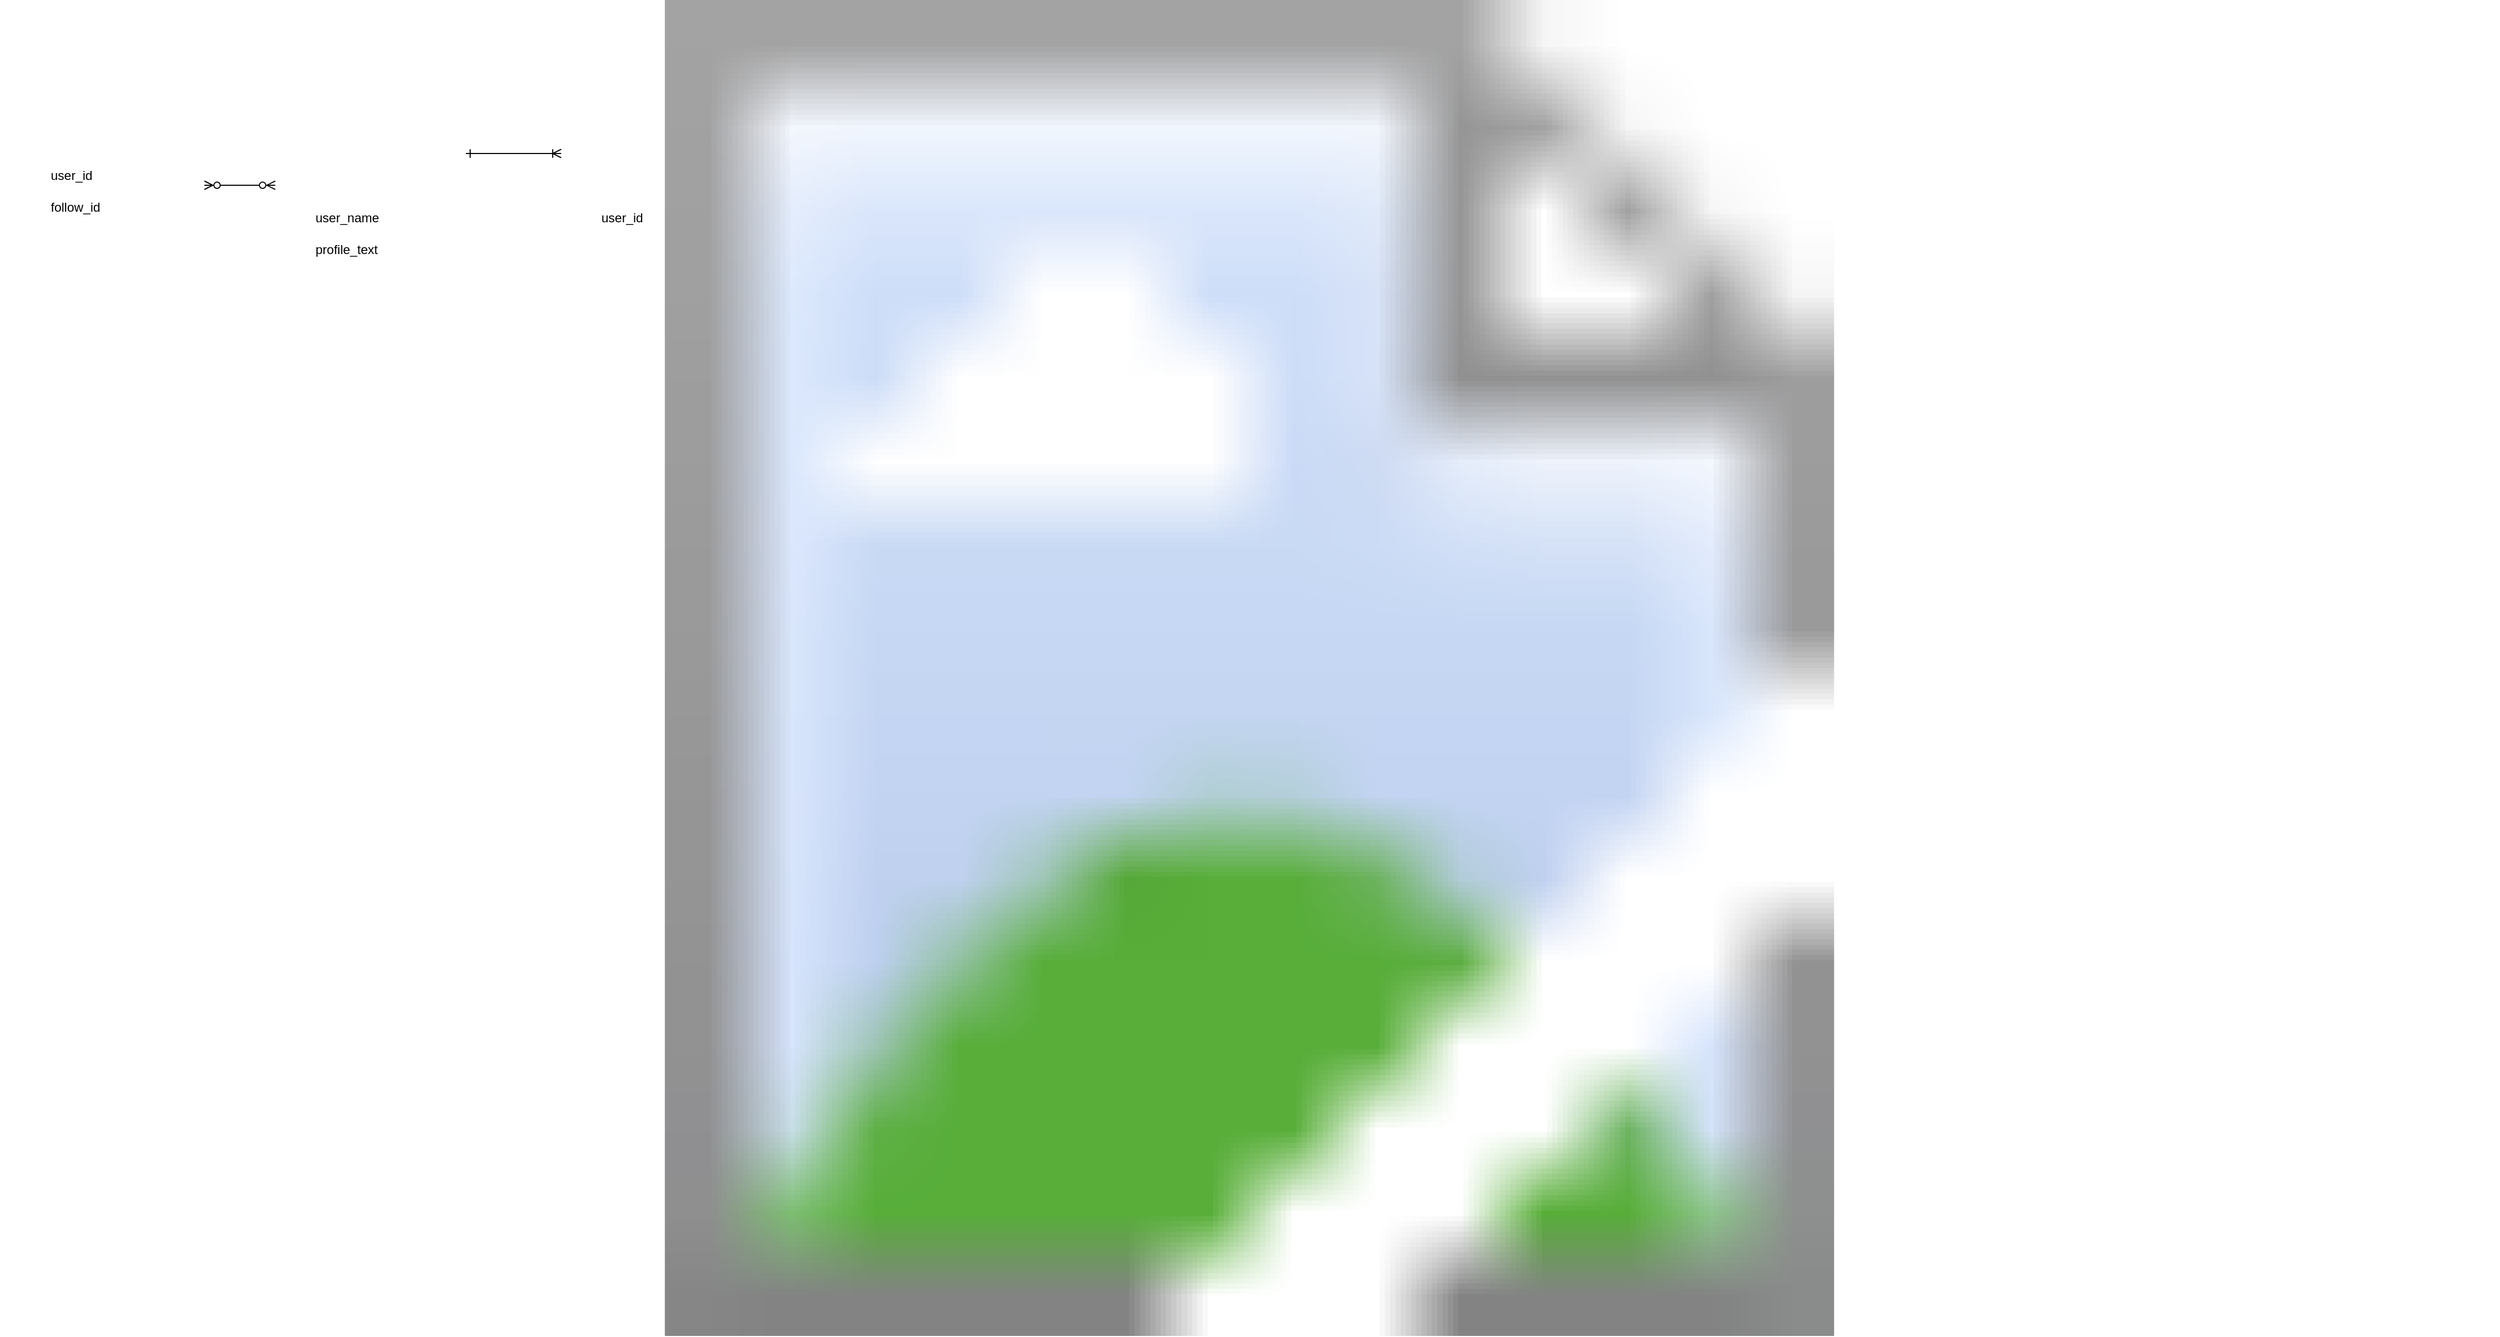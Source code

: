 <mxfile>
    <diagram id="beTluQCIk4mENWHUJbJe" name="ページ1">
        <mxGraphModel dx="953" dy="614" grid="1" gridSize="10" guides="1" tooltips="1" connect="1" arrows="1" fold="1" page="1" pageScale="1" pageWidth="827" pageHeight="1169" backgroundImage="{&quot;src&quot;:&quot;https://camo.qiitausercontent.com/2519765d031a1eae6b9e94a18cdb2140cd35783e/68747470733a2f2f71696974612d696d6167652d73746f72652e73332e61702d6e6f727468656173742d312e616d617a6f6e6177732e636f6d2f302f3239333433382f39653764333166382d353539612d353239342d323337632d3939376261343937646335622e706e67&quot;,&quot;width&quot;:&quot;2360&quot;,&quot;height&quot;:&quot;1262&quot;}" math="0" shadow="0">
            <root>
                <mxCell id="0"/>
                <mxCell id="1" parent="0"/>
                <mxCell id="16" value="user_name" style="shape=partialRectangle;connectable=0;fillColor=none;top=0;left=0;bottom=0;right=0;align=left;spacingLeft=6;overflow=hidden;" parent="1" vertex="1">
                    <mxGeometry x="290" y="190" width="150" height="30" as="geometry"/>
                </mxCell>
                <mxCell id="30" style="edgeStyle=orthogonalEdgeStyle;rounded=0;orthogonalLoop=1;jettySize=auto;html=1;exitX=0;exitY=0.5;exitDx=0;exitDy=0;endArrow=ERone;endFill=0;startArrow=ERoneToMany;startFill=0;" parent="1" edge="1">
                    <mxGeometry relative="1" as="geometry">
                        <Array as="points">
                            <mxPoint x="530" y="145"/>
                        </Array>
                        <mxPoint x="530" y="145" as="sourcePoint"/>
                        <mxPoint x="440" y="145" as="targetPoint"/>
                    </mxGeometry>
                </mxCell>
                <mxCell id="45" value="profile_text" style="shape=partialRectangle;connectable=0;fillColor=none;top=0;left=0;bottom=0;right=0;align=left;spacingLeft=6;overflow=hidden;" parent="1" vertex="1">
                    <mxGeometry x="290" y="220" width="150" height="30" as="geometry"/>
                </mxCell>
                <mxCell id="46" value="user_id" style="shape=partialRectangle;connectable=0;fillColor=none;top=0;left=0;bottom=0;right=0;align=left;spacingLeft=6;overflow=hidden;" parent="1" vertex="1">
                    <mxGeometry x="560" y="190" width="150" height="30" as="geometry"/>
                </mxCell>
                <mxCell id="60" value="user_id" style="shape=partialRectangle;connectable=0;fillColor=none;top=0;left=0;bottom=0;right=0;align=left;spacingLeft=6;overflow=hidden;" parent="1" vertex="1">
                    <mxGeometry x="40" y="150" width="150" height="30" as="geometry"/>
                </mxCell>
                <mxCell id="61" value="follow_id" style="shape=partialRectangle;connectable=0;fillColor=none;top=0;left=0;bottom=0;right=0;align=left;spacingLeft=6;overflow=hidden;" parent="1" vertex="1">
                    <mxGeometry x="40" y="180" width="150" height="30" as="geometry"/>
                </mxCell>
                <mxCell id="63" style="edgeStyle=orthogonalEdgeStyle;rounded=0;orthogonalLoop=1;jettySize=auto;html=1;exitX=0;exitY=0.5;exitDx=0;exitDy=0;startArrow=ERzeroToMany;startFill=1;endArrow=ERzeroToMany;endFill=1;" parent="1" edge="1">
                    <mxGeometry relative="1" as="geometry">
                        <mxPoint x="193" y="175" as="targetPoint"/>
                        <Array as="points">
                            <mxPoint x="193" y="175"/>
                        </Array>
                        <mxPoint x="260" y="175" as="sourcePoint"/>
                    </mxGeometry>
                </mxCell>
            </root>
        </mxGraphModel>
    </diagram>
</mxfile>